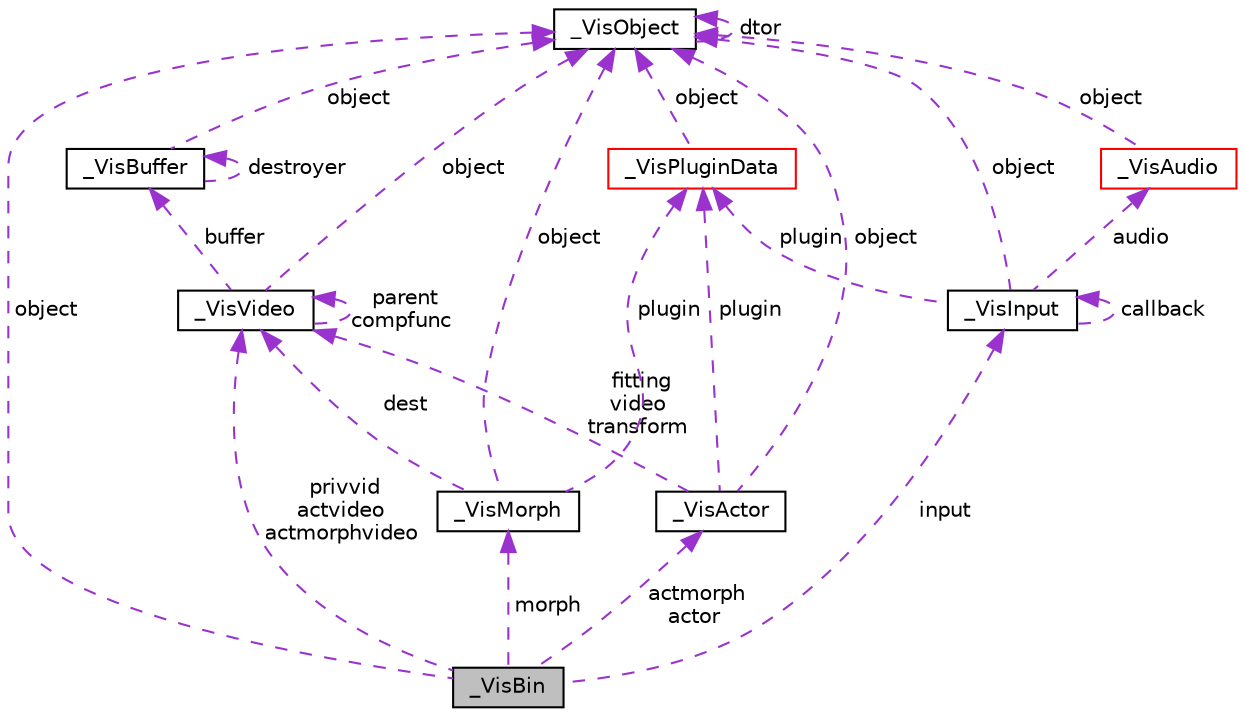 digraph G
{
  edge [fontname="Helvetica",fontsize="10",labelfontname="Helvetica",labelfontsize="10"];
  node [fontname="Helvetica",fontsize="10",shape=record];
  Node1 [label="_VisBin",height=0.2,width=0.4,color="black", fillcolor="grey75", style="filled" fontcolor="black"];
  Node2 -> Node1 [dir="back",color="darkorchid3",fontsize="10",style="dashed",label=" privvid\nactvideo\nactmorphvideo" ,fontname="Helvetica"];
  Node2 [label="_VisVideo",height=0.2,width=0.4,color="black", fillcolor="white", style="filled",URL="$struct__VisVideo.html",tooltip="Data structure that contains all the information about a screen surface."];
  Node2 -> Node2 [dir="back",color="darkorchid3",fontsize="10",style="dashed",label=" parent\ncompfunc" ,fontname="Helvetica"];
  Node3 -> Node2 [dir="back",color="darkorchid3",fontsize="10",style="dashed",label=" buffer" ,fontname="Helvetica"];
  Node3 [label="_VisBuffer",height=0.2,width=0.4,color="black", fillcolor="white", style="filled",URL="$struct__VisBuffer.html",tooltip="The VisBuffer data structure holding a buffer and information regarding the buffer."];
  Node3 -> Node3 [dir="back",color="darkorchid3",fontsize="10",style="dashed",label=" destroyer" ,fontname="Helvetica"];
  Node4 -> Node3 [dir="back",color="darkorchid3",fontsize="10",style="dashed",label=" object" ,fontname="Helvetica"];
  Node4 [label="_VisObject",height=0.2,width=0.4,color="black", fillcolor="white", style="filled",URL="$struct__VisObject.html",tooltip="The VisObject structure contains all the VisObject housekeeping data like refcounting and a pointer t..."];
  Node4 -> Node4 [dir="back",color="darkorchid3",fontsize="10",style="dashed",label=" dtor" ,fontname="Helvetica"];
  Node4 -> Node2 [dir="back",color="darkorchid3",fontsize="10",style="dashed",label=" object" ,fontname="Helvetica"];
  Node5 -> Node1 [dir="back",color="darkorchid3",fontsize="10",style="dashed",label=" morph" ,fontname="Helvetica"];
  Node5 [label="_VisMorph",height=0.2,width=0.4,color="black", fillcolor="white", style="filled",URL="$struct__VisMorph.html",tooltip="The VisMorph structure encapsulates the morph plugin and provides abstract interfaces for morphing be..."];
  Node2 -> Node5 [dir="back",color="darkorchid3",fontsize="10",style="dashed",label=" dest" ,fontname="Helvetica"];
  Node6 -> Node5 [dir="back",color="darkorchid3",fontsize="10",style="dashed",label=" plugin" ,fontname="Helvetica"];
  Node6 [label="_VisPluginData",height=0.2,width=0.4,color="red", fillcolor="white", style="filled",URL="$struct__VisPluginData.html",tooltip="The VisPluginData structure is the main plugin structure, every plugin is encapsulated in this..."];
  Node4 -> Node6 [dir="back",color="darkorchid3",fontsize="10",style="dashed",label=" object" ,fontname="Helvetica"];
  Node4 -> Node5 [dir="back",color="darkorchid3",fontsize="10",style="dashed",label=" object" ,fontname="Helvetica"];
  Node7 -> Node1 [dir="back",color="darkorchid3",fontsize="10",style="dashed",label=" actmorph\nactor" ,fontname="Helvetica"];
  Node7 [label="_VisActor",height=0.2,width=0.4,color="black", fillcolor="white", style="filled",URL="$struct__VisActor.html",tooltip="The VisActor structure encapsulates the actor plugin and provides abstract interfaces to the actor..."];
  Node2 -> Node7 [dir="back",color="darkorchid3",fontsize="10",style="dashed",label=" fitting\nvideo\ntransform" ,fontname="Helvetica"];
  Node6 -> Node7 [dir="back",color="darkorchid3",fontsize="10",style="dashed",label=" plugin" ,fontname="Helvetica"];
  Node4 -> Node7 [dir="back",color="darkorchid3",fontsize="10",style="dashed",label=" object" ,fontname="Helvetica"];
  Node8 -> Node1 [dir="back",color="darkorchid3",fontsize="10",style="dashed",label=" input" ,fontname="Helvetica"];
  Node8 [label="_VisInput",height=0.2,width=0.4,color="black", fillcolor="white", style="filled",URL="$struct__VisInput.html",tooltip="The VisInput structure encapsulates the input plugin and provides abstract interfaces to the input..."];
  Node6 -> Node8 [dir="back",color="darkorchid3",fontsize="10",style="dashed",label=" plugin" ,fontname="Helvetica"];
  Node8 -> Node8 [dir="back",color="darkorchid3",fontsize="10",style="dashed",label=" callback" ,fontname="Helvetica"];
  Node4 -> Node8 [dir="back",color="darkorchid3",fontsize="10",style="dashed",label=" object" ,fontname="Helvetica"];
  Node9 -> Node8 [dir="back",color="darkorchid3",fontsize="10",style="dashed",label=" audio" ,fontname="Helvetica"];
  Node9 [label="_VisAudio",height=0.2,width=0.4,color="red", fillcolor="white", style="filled",URL="$struct__VisAudio.html",tooltip="The VisAudio structure contains the sample and extra information about the sample like a 256 bands an..."];
  Node4 -> Node9 [dir="back",color="darkorchid3",fontsize="10",style="dashed",label=" object" ,fontname="Helvetica"];
  Node4 -> Node1 [dir="back",color="darkorchid3",fontsize="10",style="dashed",label=" object" ,fontname="Helvetica"];
}
